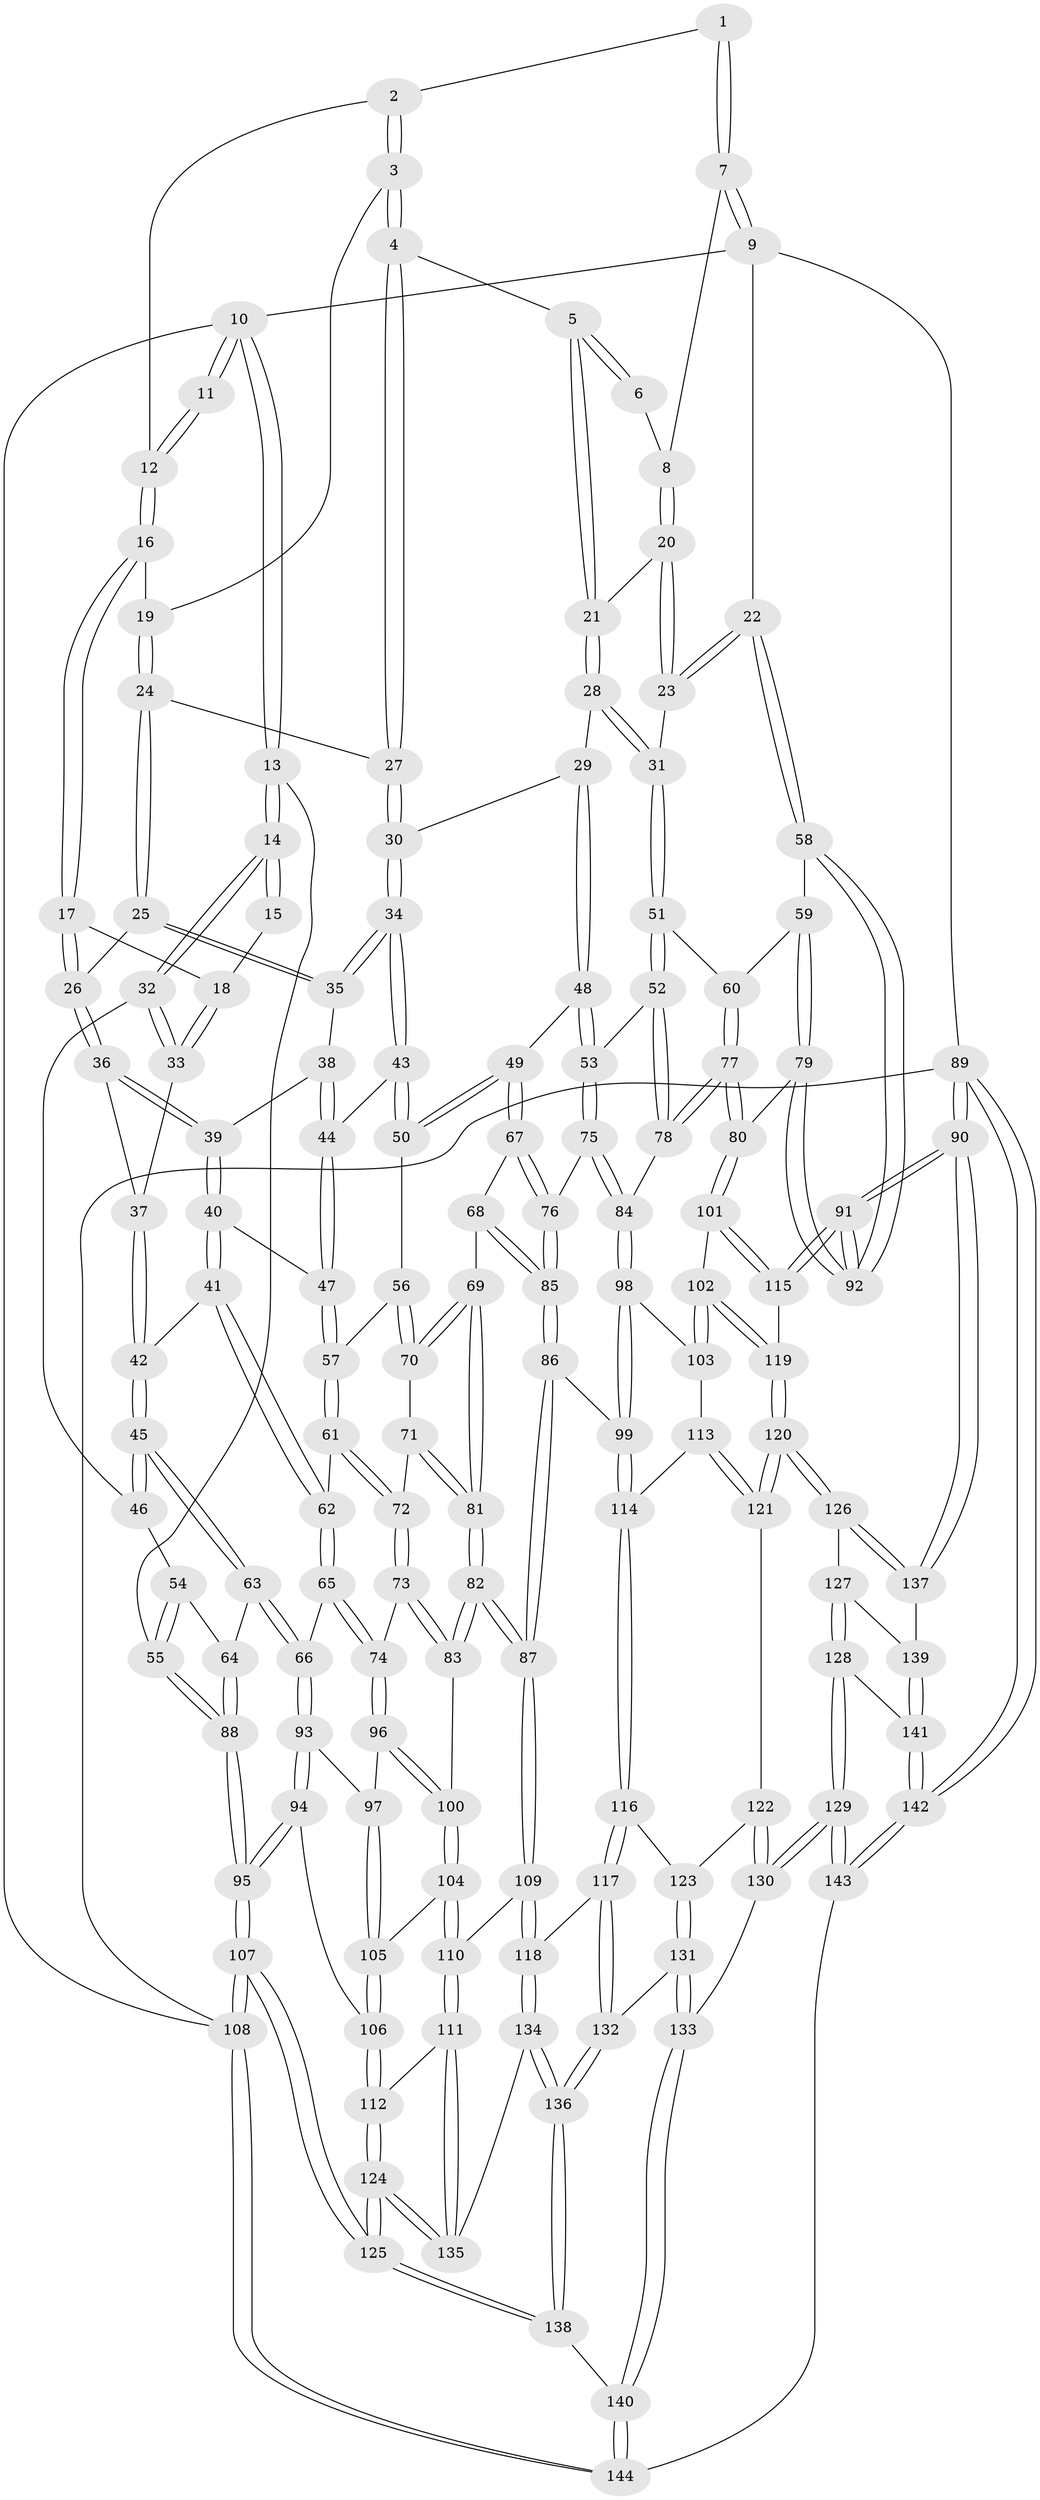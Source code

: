 // Generated by graph-tools (version 1.1) at 2025/27/03/15/25 16:27:57]
// undirected, 144 vertices, 357 edges
graph export_dot {
graph [start="1"]
  node [color=gray90,style=filled];
  1 [pos="+0.7156637609073486+0"];
  2 [pos="+0.5172355221932329+0"];
  3 [pos="+0.5313132687350716+0.07012747584764904"];
  4 [pos="+0.5381748200418747+0.08356352976207347"];
  5 [pos="+0.5729741766330109+0.09898064341350875"];
  6 [pos="+0.6174458987106166+0.00527778673987588"];
  7 [pos="+0.7765201555411575+0"];
  8 [pos="+0.6419970557000925+0.07455739567817775"];
  9 [pos="+1+0"];
  10 [pos="+0+0"];
  11 [pos="+0.2793465604019622+0"];
  12 [pos="+0.2849271449386773+0"];
  13 [pos="+0+0.11284525710975846"];
  14 [pos="+0+0.14414181274696358"];
  15 [pos="+0.19967712375921098+0"];
  16 [pos="+0.30660375746102037+0"];
  17 [pos="+0.2790448036136077+0.07606567273100251"];
  18 [pos="+0.09061708938569807+0.10334697461145408"];
  19 [pos="+0.4045127546724074+0.03806516094898189"];
  20 [pos="+0.6382527416050783+0.09524646997461567"];
  21 [pos="+0.5786268624493321+0.10457084637587415"];
  22 [pos="+1+0"];
  23 [pos="+0.7918152994720433+0.13528363169797547"];
  24 [pos="+0.44124137223613724+0.1298485934110683"];
  25 [pos="+0.407693961822035+0.15508544608280744"];
  26 [pos="+0.2795063480332231+0.10318286166366394"];
  27 [pos="+0.4701386877956844+0.13625837057836615"];
  28 [pos="+0.5867584327974954+0.21268814163134384"];
  29 [pos="+0.5849497976808075+0.21451063642313006"];
  30 [pos="+0.5048384779548745+0.22547999583050837"];
  31 [pos="+0.7372700893926631+0.20785280518368024"];
  32 [pos="+0.0027635544579350277+0.15389811422112776"];
  33 [pos="+0.059549920062033884+0.13425986918291544"];
  34 [pos="+0.49719723716874664+0.23243230065095846"];
  35 [pos="+0.40189433287716+0.19844247683438565"];
  36 [pos="+0.277304051514937+0.11073439866082539"];
  37 [pos="+0.18953379541095372+0.17266557323258436"];
  38 [pos="+0.39928065616144903+0.20092754795211212"];
  39 [pos="+0.30517120320533003+0.2077252791911647"];
  40 [pos="+0.29941024279596107+0.2420038518727952"];
  41 [pos="+0.2370878228637183+0.29189584729630774"];
  42 [pos="+0.1877122124521863+0.2867301668768306"];
  43 [pos="+0.48517397780654314+0.2581136823853802"];
  44 [pos="+0.3955889777037991+0.2659916377722631"];
  45 [pos="+0.18151047071771462+0.2896827017151962"];
  46 [pos="+0.06853209493505737+0.23306600177826436"];
  47 [pos="+0.3713660421479368+0.29149366002889154"];
  48 [pos="+0.601325835465612+0.3476939016916731"];
  49 [pos="+0.5208944008804637+0.35269322593008784"];
  50 [pos="+0.48515131620948826+0.307597625876198"];
  51 [pos="+0.7341775101757115+0.3335206437464647"];
  52 [pos="+0.7292741884837226+0.3422792923275992"];
  53 [pos="+0.6156665931323624+0.35813767396288204"];
  54 [pos="+0.05985530396816356+0.3323189074816363"];
  55 [pos="+0+0.3612772706466861"];
  56 [pos="+0.40500329095991217+0.33829812641198914"];
  57 [pos="+0.37904748537601096+0.3338075952158998"];
  58 [pos="+1+0.05562811174609501"];
  59 [pos="+0.9437635905397357+0.3186213734208211"];
  60 [pos="+0.9196068628766081+0.3269331267512658"];
  61 [pos="+0.3728204445308857+0.3411774882290359"];
  62 [pos="+0.2775868049031736+0.3569671830739068"];
  63 [pos="+0.1312159184873984+0.38710780258885097"];
  64 [pos="+0.11957723170330738+0.3847677007530634"];
  65 [pos="+0.2723586118580536+0.39080311926491246"];
  66 [pos="+0.13830770974412956+0.40153166408165153"];
  67 [pos="+0.4900161233480644+0.4048744939859828"];
  68 [pos="+0.48926641751814276+0.40523950446230256"];
  69 [pos="+0.4644747766022076+0.411624693270008"];
  70 [pos="+0.4621161135340593+0.41028714663333304"];
  71 [pos="+0.38676226254804985+0.4127102672725959"];
  72 [pos="+0.3701034785479697+0.4013509494026726"];
  73 [pos="+0.29558218330228403+0.465091507465382"];
  74 [pos="+0.29348245781500304+0.4644910574530892"];
  75 [pos="+0.6059836770255126+0.433621551691275"];
  76 [pos="+0.5448776449112163+0.4519887330172545"];
  77 [pos="+0.7793648217385368+0.474878476780277"];
  78 [pos="+0.765578002083829+0.4621571450129263"];
  79 [pos="+0.9058198334190838+0.547157660922793"];
  80 [pos="+0.8333404139744067+0.5656717601177382"];
  81 [pos="+0.4193595558291079+0.510996775824302"];
  82 [pos="+0.41180435221027273+0.5525466027860972"];
  83 [pos="+0.3867348592887201+0.5469357723563002"];
  84 [pos="+0.6365903555178911+0.4873093945323188"];
  85 [pos="+0.504125942998043+0.5682664655949702"];
  86 [pos="+0.4988401497864237+0.5910428816635795"];
  87 [pos="+0.4596766808457186+0.5939052532943649"];
  88 [pos="+0+0.49572258799752256"];
  89 [pos="+1+1"];
  90 [pos="+1+1"];
  91 [pos="+1+0.7189723704703106"];
  92 [pos="+1+0.596483789310754"];
  93 [pos="+0.15641171508189844+0.5021684342712358"];
  94 [pos="+0.12991131236116743+0.5230889301952834"];
  95 [pos="+0+0.5780732253222186"];
  96 [pos="+0.24623602449807896+0.48653075118627237"];
  97 [pos="+0.16983574118870615+0.5046390809633683"];
  98 [pos="+0.618139065288396+0.5329730863363057"];
  99 [pos="+0.5277153569524258+0.5993332952405922"];
  100 [pos="+0.28759859576608315+0.6039758985180367"];
  101 [pos="+0.8270719592910407+0.5766433098273626"];
  102 [pos="+0.8081868383383075+0.6036130773437933"];
  103 [pos="+0.7527147741214427+0.6112715030880365"];
  104 [pos="+0.26926297637359853+0.6222642238128612"];
  105 [pos="+0.24862396152044505+0.6189165605812954"];
  106 [pos="+0.14965812983146057+0.6810963451079334"];
  107 [pos="+0+0.9750075002019631"];
  108 [pos="+0+1"];
  109 [pos="+0.4163380174630339+0.6805059635154357"];
  110 [pos="+0.31125977589849124+0.7165285232843491"];
  111 [pos="+0.3023499375311128+0.731089574538188"];
  112 [pos="+0.13348634542671062+0.717714651776867"];
  113 [pos="+0.662166428659507+0.6606002094677107"];
  114 [pos="+0.5777299877525438+0.6588169930760155"];
  115 [pos="+0.9701107918439934+0.7282389778714602"];
  116 [pos="+0.5752000163502259+0.7148558420024947"];
  117 [pos="+0.44310364503059607+0.7450664705060392"];
  118 [pos="+0.4375229205748427+0.736339477915435"];
  119 [pos="+0.8191953429979928+0.7661666170158956"];
  120 [pos="+0.8187609982567597+0.7674290111920065"];
  121 [pos="+0.6897892130476388+0.7472105243537897"];
  122 [pos="+0.67888979646244+0.7553879406932328"];
  123 [pos="+0.5766842766894755+0.7279344956799377"];
  124 [pos="+0.026368476193371623+0.811264264234124"];
  125 [pos="+0+0.9377641050897314"];
  126 [pos="+0.8196200746062473+0.792874260328687"];
  127 [pos="+0.7606178825236596+0.8491584548963808"];
  128 [pos="+0.6896335707357474+0.9010785867343288"];
  129 [pos="+0.636317046039734+0.9164463596103927"];
  130 [pos="+0.6154070633599338+0.8921232706424131"];
  131 [pos="+0.5571576306764677+0.8409413769289182"];
  132 [pos="+0.4704582266631465+0.8124468817336672"];
  133 [pos="+0.572338029842598+0.8626871055847997"];
  134 [pos="+0.31427270463301643+0.8357191509930243"];
  135 [pos="+0.30562668355603156+0.8224940177436796"];
  136 [pos="+0.3402690586256032+0.8916474364437673"];
  137 [pos="+0.878054258450392+0.8503413829072126"];
  138 [pos="+0.33718246098544513+0.9222411359728341"];
  139 [pos="+0.8207085448021693+0.9463724713508441"];
  140 [pos="+0.36939297827027595+1"];
  141 [pos="+0.8134285012075096+0.9822374880720498"];
  142 [pos="+1+1"];
  143 [pos="+0.6028283287834285+1"];
  144 [pos="+0.3860934926152605+1"];
  1 -- 2;
  1 -- 7;
  1 -- 7;
  2 -- 3;
  2 -- 3;
  2 -- 12;
  3 -- 4;
  3 -- 4;
  3 -- 19;
  4 -- 5;
  4 -- 27;
  4 -- 27;
  5 -- 6;
  5 -- 6;
  5 -- 21;
  5 -- 21;
  6 -- 8;
  7 -- 8;
  7 -- 9;
  7 -- 9;
  8 -- 20;
  8 -- 20;
  9 -- 10;
  9 -- 22;
  9 -- 89;
  10 -- 11;
  10 -- 11;
  10 -- 13;
  10 -- 13;
  10 -- 108;
  11 -- 12;
  11 -- 12;
  12 -- 16;
  12 -- 16;
  13 -- 14;
  13 -- 14;
  13 -- 55;
  14 -- 15;
  14 -- 15;
  14 -- 32;
  14 -- 32;
  15 -- 18;
  16 -- 17;
  16 -- 17;
  16 -- 19;
  17 -- 18;
  17 -- 26;
  17 -- 26;
  18 -- 33;
  18 -- 33;
  19 -- 24;
  19 -- 24;
  20 -- 21;
  20 -- 23;
  20 -- 23;
  21 -- 28;
  21 -- 28;
  22 -- 23;
  22 -- 23;
  22 -- 58;
  22 -- 58;
  23 -- 31;
  24 -- 25;
  24 -- 25;
  24 -- 27;
  25 -- 26;
  25 -- 35;
  25 -- 35;
  26 -- 36;
  26 -- 36;
  27 -- 30;
  27 -- 30;
  28 -- 29;
  28 -- 31;
  28 -- 31;
  29 -- 30;
  29 -- 48;
  29 -- 48;
  30 -- 34;
  30 -- 34;
  31 -- 51;
  31 -- 51;
  32 -- 33;
  32 -- 33;
  32 -- 46;
  33 -- 37;
  34 -- 35;
  34 -- 35;
  34 -- 43;
  34 -- 43;
  35 -- 38;
  36 -- 37;
  36 -- 39;
  36 -- 39;
  37 -- 42;
  37 -- 42;
  38 -- 39;
  38 -- 44;
  38 -- 44;
  39 -- 40;
  39 -- 40;
  40 -- 41;
  40 -- 41;
  40 -- 47;
  41 -- 42;
  41 -- 62;
  41 -- 62;
  42 -- 45;
  42 -- 45;
  43 -- 44;
  43 -- 50;
  43 -- 50;
  44 -- 47;
  44 -- 47;
  45 -- 46;
  45 -- 46;
  45 -- 63;
  45 -- 63;
  46 -- 54;
  47 -- 57;
  47 -- 57;
  48 -- 49;
  48 -- 53;
  48 -- 53;
  49 -- 50;
  49 -- 50;
  49 -- 67;
  49 -- 67;
  50 -- 56;
  51 -- 52;
  51 -- 52;
  51 -- 60;
  52 -- 53;
  52 -- 78;
  52 -- 78;
  53 -- 75;
  53 -- 75;
  54 -- 55;
  54 -- 55;
  54 -- 64;
  55 -- 88;
  55 -- 88;
  56 -- 57;
  56 -- 70;
  56 -- 70;
  57 -- 61;
  57 -- 61;
  58 -- 59;
  58 -- 92;
  58 -- 92;
  59 -- 60;
  59 -- 79;
  59 -- 79;
  60 -- 77;
  60 -- 77;
  61 -- 62;
  61 -- 72;
  61 -- 72;
  62 -- 65;
  62 -- 65;
  63 -- 64;
  63 -- 66;
  63 -- 66;
  64 -- 88;
  64 -- 88;
  65 -- 66;
  65 -- 74;
  65 -- 74;
  66 -- 93;
  66 -- 93;
  67 -- 68;
  67 -- 76;
  67 -- 76;
  68 -- 69;
  68 -- 85;
  68 -- 85;
  69 -- 70;
  69 -- 70;
  69 -- 81;
  69 -- 81;
  70 -- 71;
  71 -- 72;
  71 -- 81;
  71 -- 81;
  72 -- 73;
  72 -- 73;
  73 -- 74;
  73 -- 83;
  73 -- 83;
  74 -- 96;
  74 -- 96;
  75 -- 76;
  75 -- 84;
  75 -- 84;
  76 -- 85;
  76 -- 85;
  77 -- 78;
  77 -- 78;
  77 -- 80;
  77 -- 80;
  78 -- 84;
  79 -- 80;
  79 -- 92;
  79 -- 92;
  80 -- 101;
  80 -- 101;
  81 -- 82;
  81 -- 82;
  82 -- 83;
  82 -- 83;
  82 -- 87;
  82 -- 87;
  83 -- 100;
  84 -- 98;
  84 -- 98;
  85 -- 86;
  85 -- 86;
  86 -- 87;
  86 -- 87;
  86 -- 99;
  87 -- 109;
  87 -- 109;
  88 -- 95;
  88 -- 95;
  89 -- 90;
  89 -- 90;
  89 -- 142;
  89 -- 142;
  89 -- 108;
  90 -- 91;
  90 -- 91;
  90 -- 137;
  90 -- 137;
  91 -- 92;
  91 -- 92;
  91 -- 115;
  91 -- 115;
  93 -- 94;
  93 -- 94;
  93 -- 97;
  94 -- 95;
  94 -- 95;
  94 -- 106;
  95 -- 107;
  95 -- 107;
  96 -- 97;
  96 -- 100;
  96 -- 100;
  97 -- 105;
  97 -- 105;
  98 -- 99;
  98 -- 99;
  98 -- 103;
  99 -- 114;
  99 -- 114;
  100 -- 104;
  100 -- 104;
  101 -- 102;
  101 -- 115;
  101 -- 115;
  102 -- 103;
  102 -- 103;
  102 -- 119;
  102 -- 119;
  103 -- 113;
  104 -- 105;
  104 -- 110;
  104 -- 110;
  105 -- 106;
  105 -- 106;
  106 -- 112;
  106 -- 112;
  107 -- 108;
  107 -- 108;
  107 -- 125;
  107 -- 125;
  108 -- 144;
  108 -- 144;
  109 -- 110;
  109 -- 118;
  109 -- 118;
  110 -- 111;
  110 -- 111;
  111 -- 112;
  111 -- 135;
  111 -- 135;
  112 -- 124;
  112 -- 124;
  113 -- 114;
  113 -- 121;
  113 -- 121;
  114 -- 116;
  114 -- 116;
  115 -- 119;
  116 -- 117;
  116 -- 117;
  116 -- 123;
  117 -- 118;
  117 -- 132;
  117 -- 132;
  118 -- 134;
  118 -- 134;
  119 -- 120;
  119 -- 120;
  120 -- 121;
  120 -- 121;
  120 -- 126;
  120 -- 126;
  121 -- 122;
  122 -- 123;
  122 -- 130;
  122 -- 130;
  123 -- 131;
  123 -- 131;
  124 -- 125;
  124 -- 125;
  124 -- 135;
  124 -- 135;
  125 -- 138;
  125 -- 138;
  126 -- 127;
  126 -- 137;
  126 -- 137;
  127 -- 128;
  127 -- 128;
  127 -- 139;
  128 -- 129;
  128 -- 129;
  128 -- 141;
  129 -- 130;
  129 -- 130;
  129 -- 143;
  129 -- 143;
  130 -- 133;
  131 -- 132;
  131 -- 133;
  131 -- 133;
  132 -- 136;
  132 -- 136;
  133 -- 140;
  133 -- 140;
  134 -- 135;
  134 -- 136;
  134 -- 136;
  136 -- 138;
  136 -- 138;
  137 -- 139;
  138 -- 140;
  139 -- 141;
  139 -- 141;
  140 -- 144;
  140 -- 144;
  141 -- 142;
  141 -- 142;
  142 -- 143;
  142 -- 143;
  143 -- 144;
}
